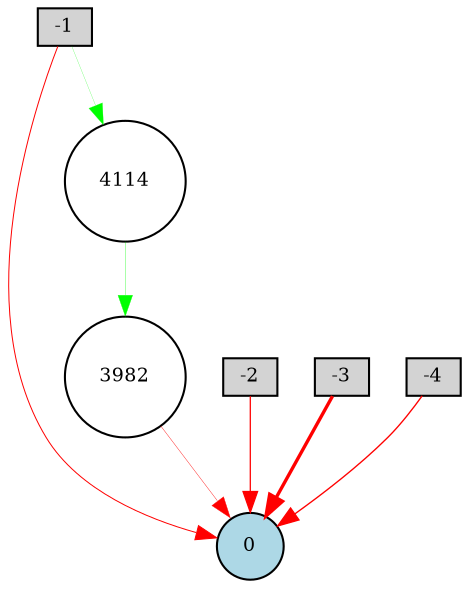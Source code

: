 digraph {
	node [fontsize=9 height=0.2 shape=circle width=0.2]
	-1 [fillcolor=lightgray shape=box style=filled]
	-2 [fillcolor=lightgray shape=box style=filled]
	-3 [fillcolor=lightgray shape=box style=filled]
	-4 [fillcolor=lightgray shape=box style=filled]
	0 [fillcolor=lightblue style=filled]
	4114 [fillcolor=white style=filled]
	3982 [fillcolor=white style=filled]
	-1 -> 4114 [color=green penwidth=0.10285866347684687 style=solid]
	3982 -> 0 [color=red penwidth=0.19027803520347186 style=solid]
	-4 -> 0 [color=red penwidth=0.6535055343328566 style=solid]
	4114 -> 3982 [color=green penwidth=0.16038800559746552 style=solid]
	-1 -> 0 [color=red penwidth=0.4767012895977143 style=solid]
	-3 -> 0 [color=red penwidth=1.6165159489807372 style=solid]
	-2 -> 0 [color=red penwidth=0.6095073759914956 style=solid]
}
